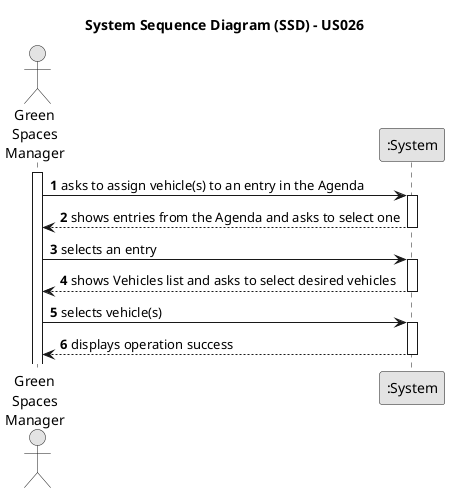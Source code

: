 @startuml
skinparam monochrome true
skinparam packageStyle rectangle
skinparam shadowing false

title System Sequence Diagram (SSD) - US026
autonumber

actor "Green\nSpaces\nManager" as GSM
participant ":System" as System

activate GSM

    GSM -> System : asks to assign vehicle(s) to an entry in the Agenda
    activate System

        System --> GSM : shows entries from the Agenda and asks to select one
    deactivate System

    GSM -> System : selects an entry
    activate System

        System --> GSM : shows Vehicles list and asks to select desired vehicles
    deactivate System

    GSM -> System : selects vehicle(s)
    activate System

        System --> GSM : displays operation success
    deactivate System

@enduml